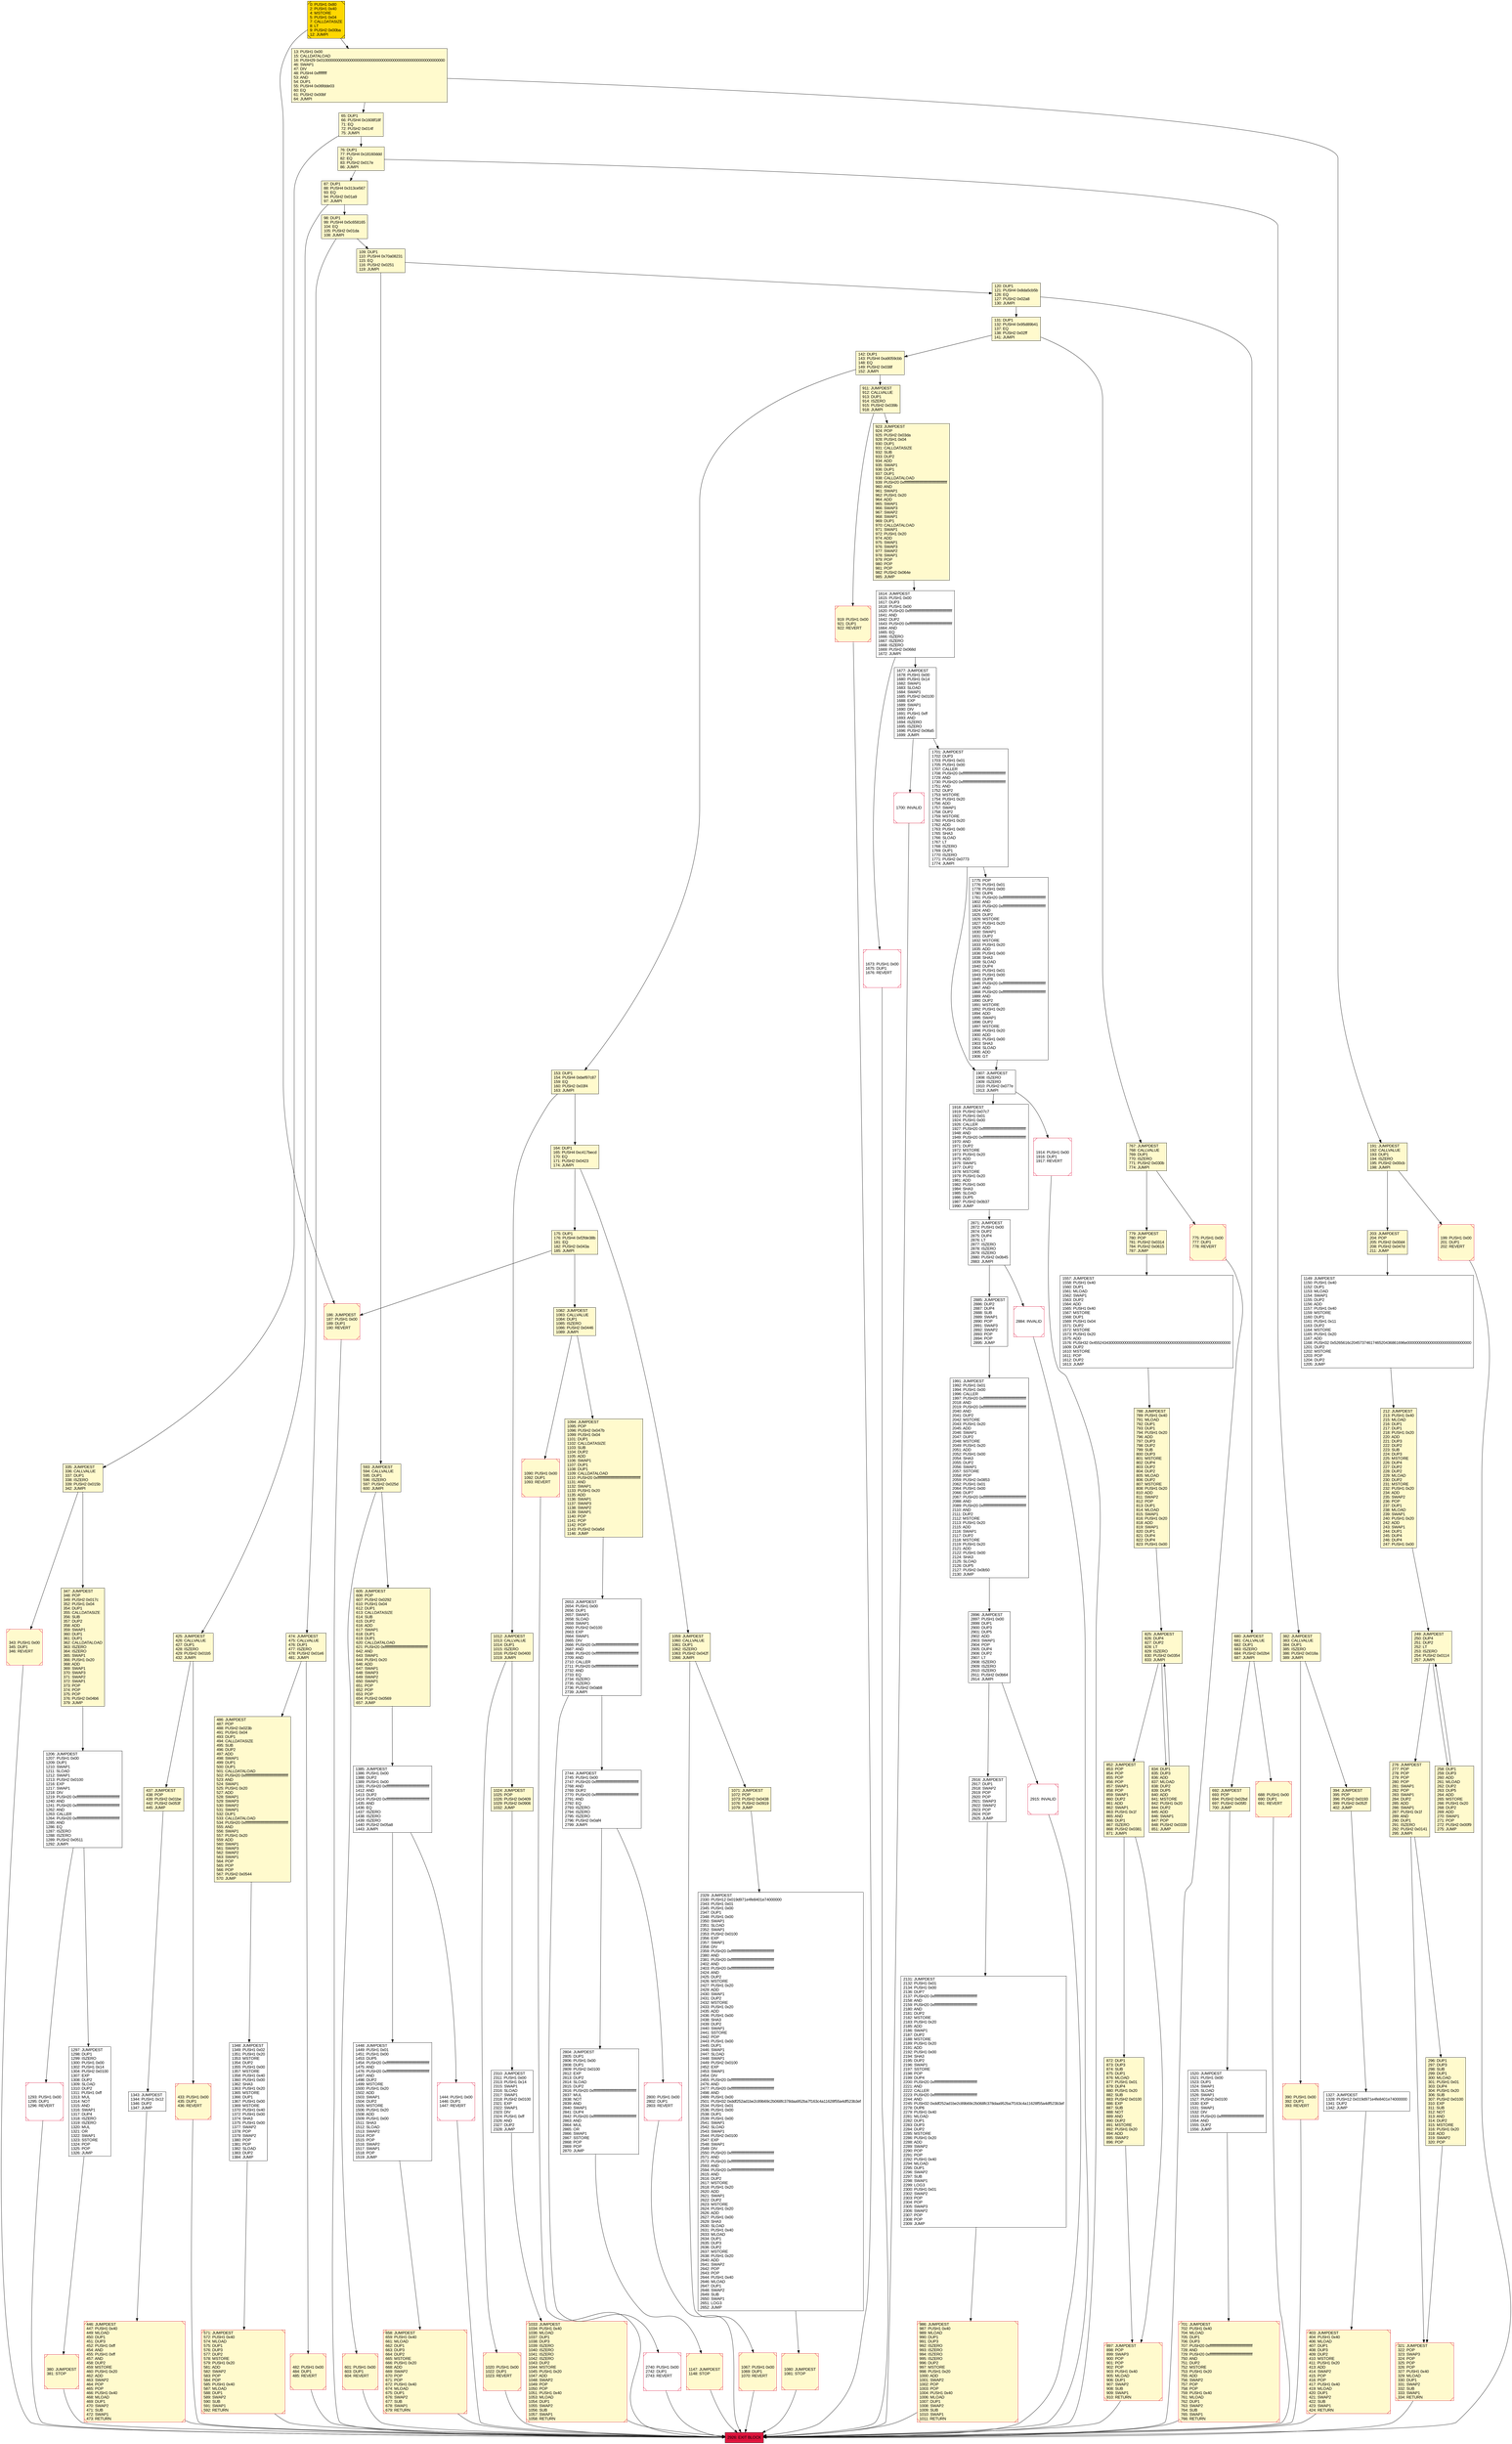 digraph G {
bgcolor=transparent rankdir=UD;
node [shape=box style=filled color=black fillcolor=white fontname=arial fontcolor=black];
2744 [label="2744: JUMPDEST\l2745: PUSH1 0x00\l2747: PUSH20 0xffffffffffffffffffffffffffffffffffffffff\l2768: AND\l2769: DUP2\l2770: PUSH20 0xffffffffffffffffffffffffffffffffffffffff\l2791: AND\l2792: EQ\l2793: ISZERO\l2794: ISZERO\l2795: ISZERO\l2796: PUSH2 0x0af4\l2799: JUMPI\l" ];
1444 [label="1444: PUSH1 0x00\l1446: DUP1\l1447: REVERT\l" shape=Msquare color=crimson ];
131 [label="131: DUP1\l132: PUSH4 0x95d89b41\l137: EQ\l138: PUSH2 0x02ff\l141: JUMPI\l" fillcolor=lemonchiffon ];
2916 [label="2916: JUMPDEST\l2917: DUP1\l2918: SWAP2\l2919: POP\l2920: POP\l2921: SWAP3\l2922: SWAP2\l2923: POP\l2924: POP\l2925: JUMP\l" ];
446 [label="446: JUMPDEST\l447: PUSH1 0x40\l449: MLOAD\l450: DUP1\l451: DUP3\l452: PUSH1 0xff\l454: AND\l455: PUSH1 0xff\l457: AND\l458: DUP2\l459: MSTORE\l460: PUSH1 0x20\l462: ADD\l463: SWAP2\l464: POP\l465: POP\l466: PUSH1 0x40\l468: MLOAD\l469: DUP1\l470: SWAP2\l471: SUB\l472: SWAP1\l473: RETURN\l" fillcolor=lemonchiffon shape=Msquare color=crimson ];
2804 [label="2804: JUMPDEST\l2805: DUP1\l2806: PUSH1 0x00\l2808: DUP1\l2809: PUSH2 0x0100\l2812: EXP\l2813: DUP2\l2814: SLOAD\l2815: DUP2\l2816: PUSH20 0xffffffffffffffffffffffffffffffffffffffff\l2837: MUL\l2838: NOT\l2839: AND\l2840: SWAP1\l2841: DUP4\l2842: PUSH20 0xffffffffffffffffffffffffffffffffffffffff\l2863: AND\l2864: MUL\l2865: OR\l2866: SWAP1\l2867: SSTORE\l2868: POP\l2869: POP\l2870: JUMP\l" ];
258 [label="258: DUP1\l259: DUP3\l260: ADD\l261: MLOAD\l262: DUP2\l263: DUP5\l264: ADD\l265: MSTORE\l266: PUSH1 0x20\l268: DUP2\l269: ADD\l270: SWAP1\l271: POP\l272: PUSH2 0x00f9\l275: JUMP\l" fillcolor=lemonchiffon ];
433 [label="433: PUSH1 0x00\l435: DUP1\l436: REVERT\l" fillcolor=lemonchiffon shape=Msquare color=crimson ];
688 [label="688: PUSH1 0x00\l690: DUP1\l691: REVERT\l" fillcolor=lemonchiffon shape=Msquare color=crimson ];
2740 [label="2740: PUSH1 0x00\l2742: DUP1\l2743: REVERT\l" shape=Msquare color=crimson ];
1094 [label="1094: JUMPDEST\l1095: POP\l1096: PUSH2 0x047b\l1099: PUSH1 0x04\l1101: DUP1\l1102: CALLDATASIZE\l1103: SUB\l1104: DUP2\l1105: ADD\l1106: SWAP1\l1107: DUP1\l1108: DUP1\l1109: CALLDATALOAD\l1110: PUSH20 0xffffffffffffffffffffffffffffffffffffffff\l1131: AND\l1132: SWAP1\l1133: PUSH1 0x20\l1135: ADD\l1136: SWAP1\l1137: SWAP3\l1138: SWAP2\l1139: SWAP1\l1140: POP\l1141: POP\l1142: POP\l1143: PUSH2 0x0a5d\l1146: JUMP\l" fillcolor=lemonchiffon ];
897 [label="897: JUMPDEST\l898: POP\l899: SWAP3\l900: POP\l901: POP\l902: POP\l903: PUSH1 0x40\l905: MLOAD\l906: DUP1\l907: SWAP2\l908: SUB\l909: SWAP1\l910: RETURN\l" fillcolor=lemonchiffon shape=Msquare color=crimson ];
1700 [label="1700: INVALID\l" shape=Msquare color=crimson ];
425 [label="425: JUMPDEST\l426: CALLVALUE\l427: DUP1\l428: ISZERO\l429: PUSH2 0x01b5\l432: JUMPI\l" fillcolor=lemonchiffon ];
1448 [label="1448: JUMPDEST\l1449: PUSH1 0x01\l1451: PUSH1 0x00\l1453: DUP5\l1454: PUSH20 0xffffffffffffffffffffffffffffffffffffffff\l1475: AND\l1476: PUSH20 0xffffffffffffffffffffffffffffffffffffffff\l1497: AND\l1498: DUP2\l1499: MSTORE\l1500: PUSH1 0x20\l1502: ADD\l1503: SWAP1\l1504: DUP2\l1505: MSTORE\l1506: PUSH1 0x20\l1508: ADD\l1509: PUSH1 0x00\l1511: SHA3\l1512: SLOAD\l1513: SWAP2\l1514: POP\l1515: POP\l1516: SWAP2\l1517: SWAP1\l1518: POP\l1519: JUMP\l" ];
593 [label="593: JUMPDEST\l594: CALLVALUE\l595: DUP1\l596: ISZERO\l597: PUSH2 0x025d\l600: JUMPI\l" fillcolor=lemonchiffon ];
403 [label="403: JUMPDEST\l404: PUSH1 0x40\l406: MLOAD\l407: DUP1\l408: DUP3\l409: DUP2\l410: MSTORE\l411: PUSH1 0x20\l413: ADD\l414: SWAP2\l415: POP\l416: POP\l417: PUSH1 0x40\l419: MLOAD\l420: DUP1\l421: SWAP2\l422: SUB\l423: SWAP1\l424: RETURN\l" fillcolor=lemonchiffon shape=Msquare color=crimson ];
658 [label="658: JUMPDEST\l659: PUSH1 0x40\l661: MLOAD\l662: DUP1\l663: DUP3\l664: DUP2\l665: MSTORE\l666: PUSH1 0x20\l668: ADD\l669: SWAP2\l670: POP\l671: POP\l672: PUSH1 0x40\l674: MLOAD\l675: DUP1\l676: SWAP2\l677: SUB\l678: SWAP1\l679: RETURN\l" fillcolor=lemonchiffon shape=Msquare color=crimson ];
2329 [label="2329: JUMPDEST\l2330: PUSH12 0x019d971e4fe8401e74000000\l2343: PUSH1 0x01\l2345: PUSH1 0x00\l2347: DUP1\l2348: PUSH1 0x00\l2350: SWAP1\l2351: SLOAD\l2352: SWAP1\l2353: PUSH2 0x0100\l2356: EXP\l2357: SWAP1\l2358: DIV\l2359: PUSH20 0xffffffffffffffffffffffffffffffffffffffff\l2380: AND\l2381: PUSH20 0xffffffffffffffffffffffffffffffffffffffff\l2402: AND\l2403: PUSH20 0xffffffffffffffffffffffffffffffffffffffff\l2424: AND\l2425: DUP2\l2426: MSTORE\l2427: PUSH1 0x20\l2429: ADD\l2430: SWAP1\l2431: DUP2\l2432: MSTORE\l2433: PUSH1 0x20\l2435: ADD\l2436: PUSH1 0x00\l2438: SHA3\l2439: DUP2\l2440: SWAP1\l2441: SSTORE\l2442: POP\l2443: PUSH1 0x00\l2445: DUP1\l2446: SWAP1\l2447: SLOAD\l2448: SWAP1\l2449: PUSH2 0x0100\l2452: EXP\l2453: SWAP1\l2454: DIV\l2455: PUSH20 0xffffffffffffffffffffffffffffffffffffffff\l2476: AND\l2477: PUSH20 0xffffffffffffffffffffffffffffffffffffffff\l2498: AND\l2499: PUSH1 0x00\l2501: PUSH32 0xddf252ad1be2c89b69c2b068fc378daa952ba7f163c4a11628f55a4df523b3ef\l2534: PUSH1 0x01\l2536: PUSH1 0x00\l2538: DUP1\l2539: PUSH1 0x00\l2541: SWAP1\l2542: SLOAD\l2543: SWAP1\l2544: PUSH2 0x0100\l2547: EXP\l2548: SWAP1\l2549: DIV\l2550: PUSH20 0xffffffffffffffffffffffffffffffffffffffff\l2571: AND\l2572: PUSH20 0xffffffffffffffffffffffffffffffffffffffff\l2593: AND\l2594: PUSH20 0xffffffffffffffffffffffffffffffffffffffff\l2615: AND\l2616: DUP2\l2617: MSTORE\l2618: PUSH1 0x20\l2620: ADD\l2621: SWAP1\l2622: DUP2\l2623: MSTORE\l2624: PUSH1 0x20\l2626: ADD\l2627: PUSH1 0x00\l2629: SHA3\l2630: SLOAD\l2631: PUSH1 0x40\l2633: MLOAD\l2634: DUP1\l2635: DUP3\l2636: DUP2\l2637: MSTORE\l2638: PUSH1 0x20\l2640: ADD\l2641: SWAP2\l2642: POP\l2643: POP\l2644: PUSH1 0x40\l2646: MLOAD\l2647: DUP1\l2648: SWAP2\l2649: SUB\l2650: SWAP1\l2651: LOG3\l2652: JUMP\l" ];
296 [label="296: DUP1\l297: DUP3\l298: SUB\l299: DUP1\l300: MLOAD\l301: PUSH1 0x01\l303: DUP4\l304: PUSH1 0x20\l306: SUB\l307: PUSH2 0x0100\l310: EXP\l311: SUB\l312: NOT\l313: AND\l314: DUP2\l315: MSTORE\l316: PUSH1 0x20\l318: ADD\l319: SWAP2\l320: POP\l" fillcolor=lemonchiffon ];
394 [label="394: JUMPDEST\l395: POP\l396: PUSH2 0x0193\l399: PUSH2 0x052f\l402: JUMP\l" fillcolor=lemonchiffon ];
390 [label="390: PUSH1 0x00\l392: DUP1\l393: REVERT\l" fillcolor=lemonchiffon shape=Msquare color=crimson ];
153 [label="153: DUP1\l154: PUSH4 0xbef97c87\l159: EQ\l160: PUSH2 0x03f4\l163: JUMPI\l" fillcolor=lemonchiffon ];
1673 [label="1673: PUSH1 0x00\l1675: DUP1\l1676: REVERT\l" shape=Msquare color=crimson ];
834 [label="834: DUP1\l835: DUP3\l836: ADD\l837: MLOAD\l838: DUP2\l839: DUP5\l840: ADD\l841: MSTORE\l842: PUSH1 0x20\l844: DUP2\l845: ADD\l846: SWAP1\l847: POP\l848: PUSH2 0x0339\l851: JUMP\l" fillcolor=lemonchiffon ];
1033 [label="1033: JUMPDEST\l1034: PUSH1 0x40\l1036: MLOAD\l1037: DUP1\l1038: DUP3\l1039: ISZERO\l1040: ISZERO\l1041: ISZERO\l1042: ISZERO\l1043: DUP2\l1044: MSTORE\l1045: PUSH1 0x20\l1047: ADD\l1048: SWAP2\l1049: POP\l1050: POP\l1051: PUSH1 0x40\l1053: MLOAD\l1054: DUP1\l1055: SWAP2\l1056: SUB\l1057: SWAP1\l1058: RETURN\l" fillcolor=lemonchiffon shape=Msquare color=crimson ];
919 [label="919: PUSH1 0x00\l921: DUP1\l922: REVERT\l" fillcolor=lemonchiffon shape=Msquare color=crimson ];
1918 [label="1918: JUMPDEST\l1919: PUSH2 0x07c7\l1922: PUSH1 0x01\l1924: PUSH1 0x00\l1926: CALLER\l1927: PUSH20 0xffffffffffffffffffffffffffffffffffffffff\l1948: AND\l1949: PUSH20 0xffffffffffffffffffffffffffffffffffffffff\l1970: AND\l1971: DUP2\l1972: MSTORE\l1973: PUSH1 0x20\l1975: ADD\l1976: SWAP1\l1977: DUP2\l1978: MSTORE\l1979: PUSH1 0x20\l1981: ADD\l1982: PUSH1 0x00\l1984: SHA3\l1985: SLOAD\l1986: DUP5\l1987: PUSH2 0x0b37\l1990: JUMP\l" ];
191 [label="191: JUMPDEST\l192: CALLVALUE\l193: DUP1\l194: ISZERO\l195: PUSH2 0x00cb\l198: JUMPI\l" fillcolor=lemonchiffon ];
276 [label="276: JUMPDEST\l277: POP\l278: POP\l279: POP\l280: POP\l281: SWAP1\l282: POP\l283: SWAP1\l284: DUP2\l285: ADD\l286: SWAP1\l287: PUSH1 0x1f\l289: AND\l290: DUP1\l291: ISZERO\l292: PUSH2 0x0141\l295: JUMPI\l" fillcolor=lemonchiffon ];
923 [label="923: JUMPDEST\l924: POP\l925: PUSH2 0x03da\l928: PUSH1 0x04\l930: DUP1\l931: CALLDATASIZE\l932: SUB\l933: DUP2\l934: ADD\l935: SWAP1\l936: DUP1\l937: DUP1\l938: CALLDATALOAD\l939: PUSH20 0xffffffffffffffffffffffffffffffffffffffff\l960: AND\l961: SWAP1\l962: PUSH1 0x20\l964: ADD\l965: SWAP1\l966: SWAP3\l967: SWAP2\l968: SWAP1\l969: DUP1\l970: CALLDATALOAD\l971: SWAP1\l972: PUSH1 0x20\l974: ADD\l975: SWAP1\l976: SWAP3\l977: SWAP2\l978: SWAP1\l979: POP\l980: POP\l981: POP\l982: PUSH2 0x064e\l985: JUMP\l" fillcolor=lemonchiffon ];
1991 [label="1991: JUMPDEST\l1992: PUSH1 0x01\l1994: PUSH1 0x00\l1996: CALLER\l1997: PUSH20 0xffffffffffffffffffffffffffffffffffffffff\l2018: AND\l2019: PUSH20 0xffffffffffffffffffffffffffffffffffffffff\l2040: AND\l2041: DUP2\l2042: MSTORE\l2043: PUSH1 0x20\l2045: ADD\l2046: SWAP1\l2047: DUP2\l2048: MSTORE\l2049: PUSH1 0x20\l2051: ADD\l2052: PUSH1 0x00\l2054: SHA3\l2055: DUP2\l2056: SWAP1\l2057: SSTORE\l2058: POP\l2059: PUSH2 0x0853\l2062: PUSH1 0x01\l2064: PUSH1 0x00\l2066: DUP7\l2067: PUSH20 0xffffffffffffffffffffffffffffffffffffffff\l2088: AND\l2089: PUSH20 0xffffffffffffffffffffffffffffffffffffffff\l2110: AND\l2111: DUP2\l2112: MSTORE\l2113: PUSH1 0x20\l2115: ADD\l2116: SWAP1\l2117: DUP2\l2118: MSTORE\l2119: PUSH1 0x20\l2121: ADD\l2122: PUSH1 0x00\l2124: SHA3\l2125: SLOAD\l2126: DUP5\l2127: PUSH2 0x0b50\l2130: JUMP\l" ];
335 [label="335: JUMPDEST\l336: CALLVALUE\l337: DUP1\l338: ISZERO\l339: PUSH2 0x015b\l342: JUMPI\l" fillcolor=lemonchiffon ];
482 [label="482: PUSH1 0x00\l484: DUP1\l485: REVERT\l" fillcolor=lemonchiffon shape=Msquare color=crimson ];
76 [label="76: DUP1\l77: PUSH4 0x18160ddd\l82: EQ\l83: PUSH2 0x017e\l86: JUMPI\l" fillcolor=lemonchiffon ];
680 [label="680: JUMPDEST\l681: CALLVALUE\l682: DUP1\l683: ISZERO\l684: PUSH2 0x02b4\l687: JUMPI\l" fillcolor=lemonchiffon ];
87 [label="87: DUP1\l88: PUSH4 0x313ce567\l93: EQ\l94: PUSH2 0x01a9\l97: JUMPI\l" fillcolor=lemonchiffon ];
2896 [label="2896: JUMPDEST\l2897: PUSH1 0x00\l2899: DUP1\l2900: DUP3\l2901: DUP5\l2902: ADD\l2903: SWAP1\l2904: POP\l2905: DUP4\l2906: DUP2\l2907: LT\l2908: ISZERO\l2909: ISZERO\l2910: ISZERO\l2911: PUSH2 0x0b64\l2914: JUMPI\l" ];
2800 [label="2800: PUSH1 0x00\l2802: DUP1\l2803: REVERT\l" shape=Msquare color=crimson ];
474 [label="474: JUMPDEST\l475: CALLVALUE\l476: DUP1\l477: ISZERO\l478: PUSH2 0x01e6\l481: JUMPI\l" fillcolor=lemonchiffon ];
1020 [label="1020: PUSH1 0x00\l1022: DUP1\l1023: REVERT\l" fillcolor=lemonchiffon shape=Msquare color=crimson ];
872 [label="872: DUP1\l873: DUP3\l874: SUB\l875: DUP1\l876: MLOAD\l877: PUSH1 0x01\l879: DUP4\l880: PUSH1 0x20\l882: SUB\l883: PUSH2 0x0100\l886: EXP\l887: SUB\l888: NOT\l889: AND\l890: DUP2\l891: MSTORE\l892: PUSH1 0x20\l894: ADD\l895: SWAP2\l896: POP\l" fillcolor=lemonchiffon ];
911 [label="911: JUMPDEST\l912: CALLVALUE\l913: DUP1\l914: ISZERO\l915: PUSH2 0x039b\l918: JUMPI\l" fillcolor=lemonchiffon ];
212 [label="212: JUMPDEST\l213: PUSH1 0x40\l215: MLOAD\l216: DUP1\l217: DUP1\l218: PUSH1 0x20\l220: ADD\l221: DUP3\l222: DUP2\l223: SUB\l224: DUP3\l225: MSTORE\l226: DUP4\l227: DUP2\l228: DUP2\l229: MLOAD\l230: DUP2\l231: MSTORE\l232: PUSH1 0x20\l234: ADD\l235: SWAP2\l236: POP\l237: DUP1\l238: MLOAD\l239: SWAP1\l240: PUSH1 0x20\l242: ADD\l243: SWAP1\l244: DUP1\l245: DUP4\l246: DUP4\l247: PUSH1 0x00\l" fillcolor=lemonchiffon ];
199 [label="199: PUSH1 0x00\l201: DUP1\l202: REVERT\l" fillcolor=lemonchiffon shape=Msquare color=crimson ];
1614 [label="1614: JUMPDEST\l1615: PUSH1 0x00\l1617: DUP3\l1618: PUSH1 0x00\l1620: PUSH20 0xffffffffffffffffffffffffffffffffffffffff\l1641: AND\l1642: DUP2\l1643: PUSH20 0xffffffffffffffffffffffffffffffffffffffff\l1664: AND\l1665: EQ\l1666: ISZERO\l1667: ISZERO\l1668: ISZERO\l1669: PUSH2 0x068d\l1672: JUMPI\l" ];
2926 [label="2926: EXIT BLOCK\l" fillcolor=crimson ];
1385 [label="1385: JUMPDEST\l1386: PUSH1 0x00\l1388: DUP2\l1389: PUSH1 0x00\l1391: PUSH20 0xffffffffffffffffffffffffffffffffffffffff\l1412: AND\l1413: DUP2\l1414: PUSH20 0xffffffffffffffffffffffffffffffffffffffff\l1435: AND\l1436: EQ\l1437: ISZERO\l1438: ISZERO\l1439: ISZERO\l1440: PUSH2 0x05a8\l1443: JUMPI\l" ];
2871 [label="2871: JUMPDEST\l2872: PUSH1 0x00\l2874: DUP2\l2875: DUP4\l2876: LT\l2877: ISZERO\l2878: ISZERO\l2879: ISZERO\l2880: PUSH2 0x0b45\l2883: JUMPI\l" ];
1297 [label="1297: JUMPDEST\l1298: DUP1\l1299: ISZERO\l1300: PUSH1 0x00\l1302: PUSH1 0x14\l1304: PUSH2 0x0100\l1307: EXP\l1308: DUP2\l1309: SLOAD\l1310: DUP2\l1311: PUSH1 0xff\l1313: MUL\l1314: NOT\l1315: AND\l1316: SWAP1\l1317: DUP4\l1318: ISZERO\l1319: ISZERO\l1320: MUL\l1321: OR\l1322: SWAP1\l1323: SSTORE\l1324: POP\l1325: POP\l1326: JUMP\l" ];
1082 [label="1082: JUMPDEST\l1083: CALLVALUE\l1084: DUP1\l1085: ISZERO\l1086: PUSH2 0x0446\l1089: JUMPI\l" fillcolor=lemonchiffon ];
437 [label="437: JUMPDEST\l438: POP\l439: PUSH2 0x01be\l442: PUSH2 0x053f\l445: JUMP\l" fillcolor=lemonchiffon ];
486 [label="486: JUMPDEST\l487: POP\l488: PUSH2 0x023b\l491: PUSH1 0x04\l493: DUP1\l494: CALLDATASIZE\l495: SUB\l496: DUP2\l497: ADD\l498: SWAP1\l499: DUP1\l500: DUP1\l501: CALLDATALOAD\l502: PUSH20 0xffffffffffffffffffffffffffffffffffffffff\l523: AND\l524: SWAP1\l525: PUSH1 0x20\l527: ADD\l528: SWAP1\l529: SWAP3\l530: SWAP2\l531: SWAP1\l532: DUP1\l533: CALLDATALOAD\l534: PUSH20 0xffffffffffffffffffffffffffffffffffffffff\l555: AND\l556: SWAP1\l557: PUSH1 0x20\l559: ADD\l560: SWAP1\l561: SWAP3\l562: SWAP2\l563: SWAP1\l564: POP\l565: POP\l566: POP\l567: PUSH2 0x0544\l570: JUMP\l" fillcolor=lemonchiffon ];
1775 [label="1775: POP\l1776: PUSH1 0x01\l1778: PUSH1 0x00\l1780: DUP6\l1781: PUSH20 0xffffffffffffffffffffffffffffffffffffffff\l1802: AND\l1803: PUSH20 0xffffffffffffffffffffffffffffffffffffffff\l1824: AND\l1825: DUP2\l1826: MSTORE\l1827: PUSH1 0x20\l1829: ADD\l1830: SWAP1\l1831: DUP2\l1832: MSTORE\l1833: PUSH1 0x20\l1835: ADD\l1836: PUSH1 0x00\l1838: SHA3\l1839: SLOAD\l1840: DUP4\l1841: PUSH1 0x01\l1843: PUSH1 0x00\l1845: DUP8\l1846: PUSH20 0xffffffffffffffffffffffffffffffffffffffff\l1867: AND\l1868: PUSH20 0xffffffffffffffffffffffffffffffffffffffff\l1889: AND\l1890: DUP2\l1891: MSTORE\l1892: PUSH1 0x20\l1894: ADD\l1895: SWAP1\l1896: DUP2\l1897: MSTORE\l1898: PUSH1 0x20\l1900: ADD\l1901: PUSH1 0x00\l1903: SHA3\l1904: SLOAD\l1905: ADD\l1906: GT\l" ];
2885 [label="2885: JUMPDEST\l2886: DUP2\l2887: DUP4\l2888: SUB\l2889: SWAP1\l2890: POP\l2891: SWAP3\l2892: SWAP2\l2893: POP\l2894: POP\l2895: JUMP\l" ];
1024 [label="1024: JUMPDEST\l1025: POP\l1026: PUSH2 0x0409\l1029: PUSH2 0x0906\l1032: JUMP\l" fillcolor=lemonchiffon ];
1206 [label="1206: JUMPDEST\l1207: PUSH1 0x00\l1209: DUP1\l1210: SWAP1\l1211: SLOAD\l1212: SWAP1\l1213: PUSH2 0x0100\l1216: EXP\l1217: SWAP1\l1218: DIV\l1219: PUSH20 0xffffffffffffffffffffffffffffffffffffffff\l1240: AND\l1241: PUSH20 0xffffffffffffffffffffffffffffffffffffffff\l1262: AND\l1263: CALLER\l1264: PUSH20 0xffffffffffffffffffffffffffffffffffffffff\l1285: AND\l1286: EQ\l1287: ISZERO\l1288: ISZERO\l1289: PUSH2 0x0511\l1292: JUMPI\l" ];
1348 [label="1348: JUMPDEST\l1349: PUSH1 0x02\l1351: PUSH1 0x20\l1353: MSTORE\l1354: DUP2\l1355: PUSH1 0x00\l1357: MSTORE\l1358: PUSH1 0x40\l1360: PUSH1 0x00\l1362: SHA3\l1363: PUSH1 0x20\l1365: MSTORE\l1366: DUP1\l1367: PUSH1 0x00\l1369: MSTORE\l1370: PUSH1 0x40\l1372: PUSH1 0x00\l1374: SHA3\l1375: PUSH1 0x00\l1377: SWAP2\l1378: POP\l1379: SWAP2\l1380: POP\l1381: POP\l1382: SLOAD\l1383: DUP2\l1384: JUMP\l" ];
571 [label="571: JUMPDEST\l572: PUSH1 0x40\l574: MLOAD\l575: DUP1\l576: DUP3\l577: DUP2\l578: MSTORE\l579: PUSH1 0x20\l581: ADD\l582: SWAP2\l583: POP\l584: POP\l585: PUSH1 0x40\l587: MLOAD\l588: DUP1\l589: SWAP2\l590: SUB\l591: SWAP1\l592: RETURN\l" fillcolor=lemonchiffon shape=Msquare color=crimson ];
2653 [label="2653: JUMPDEST\l2654: PUSH1 0x00\l2656: DUP1\l2657: SWAP1\l2658: SLOAD\l2659: SWAP1\l2660: PUSH2 0x0100\l2663: EXP\l2664: SWAP1\l2665: DIV\l2666: PUSH20 0xffffffffffffffffffffffffffffffffffffffff\l2687: AND\l2688: PUSH20 0xffffffffffffffffffffffffffffffffffffffff\l2709: AND\l2710: CALLER\l2711: PUSH20 0xffffffffffffffffffffffffffffffffffffffff\l2732: AND\l2733: EQ\l2734: ISZERO\l2735: ISZERO\l2736: PUSH2 0x0ab8\l2739: JUMPI\l" ];
175 [label="175: DUP1\l176: PUSH4 0xf2fde38b\l181: EQ\l182: PUSH2 0x043a\l185: JUMPI\l" fillcolor=lemonchiffon ];
1067 [label="1067: PUSH1 0x00\l1069: DUP1\l1070: REVERT\l" fillcolor=lemonchiffon shape=Msquare color=crimson ];
98 [label="98: DUP1\l99: PUSH4 0x5c658165\l104: EQ\l105: PUSH2 0x01da\l108: JUMPI\l" fillcolor=lemonchiffon ];
120 [label="120: DUP1\l121: PUSH4 0x8da5cb5b\l126: EQ\l127: PUSH2 0x02a8\l130: JUMPI\l" fillcolor=lemonchiffon ];
788 [label="788: JUMPDEST\l789: PUSH1 0x40\l791: MLOAD\l792: DUP1\l793: DUP1\l794: PUSH1 0x20\l796: ADD\l797: DUP3\l798: DUP2\l799: SUB\l800: DUP3\l801: MSTORE\l802: DUP4\l803: DUP2\l804: DUP2\l805: MLOAD\l806: DUP2\l807: MSTORE\l808: PUSH1 0x20\l810: ADD\l811: SWAP2\l812: POP\l813: DUP1\l814: MLOAD\l815: SWAP1\l816: PUSH1 0x20\l818: ADD\l819: SWAP1\l820: DUP1\l821: DUP4\l822: DUP4\l823: PUSH1 0x00\l" fillcolor=lemonchiffon ];
775 [label="775: PUSH1 0x00\l777: DUP1\l778: REVERT\l" fillcolor=lemonchiffon shape=Msquare color=crimson ];
0 [label="0: PUSH1 0x80\l2: PUSH1 0x40\l4: MSTORE\l5: PUSH1 0x04\l7: CALLDATASIZE\l8: LT\l9: PUSH2 0x00ba\l12: JUMPI\l" fillcolor=lemonchiffon shape=Msquare fillcolor=gold ];
249 [label="249: JUMPDEST\l250: DUP4\l251: DUP2\l252: LT\l253: ISZERO\l254: PUSH2 0x0114\l257: JUMPI\l" fillcolor=lemonchiffon ];
1080 [label="1080: JUMPDEST\l1081: STOP\l" fillcolor=lemonchiffon shape=Msquare color=crimson ];
1293 [label="1293: PUSH1 0x00\l1295: DUP1\l1296: REVERT\l" shape=Msquare color=crimson ];
13 [label="13: PUSH1 0x00\l15: CALLDATALOAD\l16: PUSH29 0x0100000000000000000000000000000000000000000000000000000000\l46: SWAP1\l47: DIV\l48: PUSH4 0xffffffff\l53: AND\l54: DUP1\l55: PUSH4 0x06fdde03\l60: EQ\l61: PUSH2 0x00bf\l64: JUMPI\l" fillcolor=lemonchiffon ];
692 [label="692: JUMPDEST\l693: POP\l694: PUSH2 0x02bd\l697: PUSH2 0x05f0\l700: JUMP\l" fillcolor=lemonchiffon ];
1343 [label="1343: JUMPDEST\l1344: PUSH1 0x12\l1346: DUP2\l1347: JUMP\l" ];
1677 [label="1677: JUMPDEST\l1678: PUSH1 0x00\l1680: PUSH1 0x14\l1682: SWAP1\l1683: SLOAD\l1684: SWAP1\l1685: PUSH2 0x0100\l1688: EXP\l1689: SWAP1\l1690: DIV\l1691: PUSH1 0xff\l1693: AND\l1694: ISZERO\l1695: ISZERO\l1696: PUSH2 0x06a5\l1699: JUMPI\l" ];
605 [label="605: JUMPDEST\l606: POP\l607: PUSH2 0x0292\l610: PUSH1 0x04\l612: DUP1\l613: CALLDATASIZE\l614: SUB\l615: DUP2\l616: ADD\l617: SWAP1\l618: DUP1\l619: DUP1\l620: CALLDATALOAD\l621: PUSH20 0xffffffffffffffffffffffffffffffffffffffff\l642: AND\l643: SWAP1\l644: PUSH1 0x20\l646: ADD\l647: SWAP1\l648: SWAP3\l649: SWAP2\l650: SWAP1\l651: POP\l652: POP\l653: POP\l654: PUSH2 0x0569\l657: JUMP\l" fillcolor=lemonchiffon ];
1012 [label="1012: JUMPDEST\l1013: CALLVALUE\l1014: DUP1\l1015: ISZERO\l1016: PUSH2 0x0400\l1019: JUMPI\l" fillcolor=lemonchiffon ];
186 [label="186: JUMPDEST\l187: PUSH1 0x00\l189: DUP1\l190: REVERT\l" fillcolor=lemonchiffon shape=Msquare color=crimson ];
1557 [label="1557: JUMPDEST\l1558: PUSH1 0x40\l1560: DUP1\l1561: MLOAD\l1562: SWAP1\l1563: DUP2\l1564: ADD\l1565: PUSH1 0x40\l1567: MSTORE\l1568: DUP1\l1569: PUSH1 0x04\l1571: DUP2\l1572: MSTORE\l1573: PUSH1 0x20\l1575: ADD\l1576: PUSH32 0x4552434300000000000000000000000000000000000000000000000000000000\l1609: DUP2\l1610: MSTORE\l1611: POP\l1612: DUP2\l1613: JUMP\l" ];
1149 [label="1149: JUMPDEST\l1150: PUSH1 0x40\l1152: DUP1\l1153: MLOAD\l1154: SWAP1\l1155: DUP2\l1156: ADD\l1157: PUSH1 0x40\l1159: MSTORE\l1160: DUP1\l1161: PUSH1 0x11\l1163: DUP2\l1164: MSTORE\l1165: PUSH1 0x20\l1167: ADD\l1168: PUSH32 0x5265616c2045737461746520436861696e000000000000000000000000000000\l1201: DUP2\l1202: MSTORE\l1203: POP\l1204: DUP2\l1205: JUMP\l" ];
1520 [label="1520: JUMPDEST\l1521: PUSH1 0x00\l1523: DUP1\l1524: SWAP1\l1525: SLOAD\l1526: SWAP1\l1527: PUSH2 0x0100\l1530: EXP\l1531: SWAP1\l1532: DIV\l1533: PUSH20 0xffffffffffffffffffffffffffffffffffffffff\l1554: AND\l1555: DUP2\l1556: JUMP\l" ];
1071 [label="1071: JUMPDEST\l1072: POP\l1073: PUSH2 0x0438\l1076: PUSH2 0x0919\l1079: JUMP\l" fillcolor=lemonchiffon ];
65 [label="65: DUP1\l66: PUSH4 0x1608f18f\l71: EQ\l72: PUSH2 0x014f\l75: JUMPI\l" fillcolor=lemonchiffon ];
203 [label="203: JUMPDEST\l204: POP\l205: PUSH2 0x00d4\l208: PUSH2 0x047d\l211: JUMP\l" fillcolor=lemonchiffon ];
779 [label="779: JUMPDEST\l780: POP\l781: PUSH2 0x0314\l784: PUSH2 0x0615\l787: JUMP\l" fillcolor=lemonchiffon ];
382 [label="382: JUMPDEST\l383: CALLVALUE\l384: DUP1\l385: ISZERO\l386: PUSH2 0x018a\l389: JUMPI\l" fillcolor=lemonchiffon ];
164 [label="164: DUP1\l165: PUSH4 0xc417becd\l170: EQ\l171: PUSH2 0x0423\l174: JUMPI\l" fillcolor=lemonchiffon ];
825 [label="825: JUMPDEST\l826: DUP4\l827: DUP2\l828: LT\l829: ISZERO\l830: PUSH2 0x0354\l833: JUMPI\l" fillcolor=lemonchiffon ];
321 [label="321: JUMPDEST\l322: POP\l323: SWAP3\l324: POP\l325: POP\l326: POP\l327: PUSH1 0x40\l329: MLOAD\l330: DUP1\l331: SWAP2\l332: SUB\l333: SWAP1\l334: RETURN\l" fillcolor=lemonchiffon shape=Msquare color=crimson ];
852 [label="852: JUMPDEST\l853: POP\l854: POP\l855: POP\l856: POP\l857: SWAP1\l858: POP\l859: SWAP1\l860: DUP2\l861: ADD\l862: SWAP1\l863: PUSH1 0x1f\l865: AND\l866: DUP1\l867: ISZERO\l868: PUSH2 0x0381\l871: JUMPI\l" fillcolor=lemonchiffon ];
1914 [label="1914: PUSH1 0x00\l1916: DUP1\l1917: REVERT\l" shape=Msquare color=crimson ];
2915 [label="2915: INVALID\l" shape=Msquare color=crimson ];
1059 [label="1059: JUMPDEST\l1060: CALLVALUE\l1061: DUP1\l1062: ISZERO\l1063: PUSH2 0x042f\l1066: JUMPI\l" fillcolor=lemonchiffon ];
1327 [label="1327: JUMPDEST\l1328: PUSH12 0x019d971e4fe8401e74000000\l1341: DUP2\l1342: JUMP\l" ];
2310 [label="2310: JUMPDEST\l2311: PUSH1 0x00\l2313: PUSH1 0x14\l2315: SWAP1\l2316: SLOAD\l2317: SWAP1\l2318: PUSH2 0x0100\l2321: EXP\l2322: SWAP1\l2323: DIV\l2324: PUSH1 0xff\l2326: AND\l2327: DUP2\l2328: JUMP\l" ];
1090 [label="1090: PUSH1 0x00\l1092: DUP1\l1093: REVERT\l" fillcolor=lemonchiffon shape=Msquare color=crimson ];
1701 [label="1701: JUMPDEST\l1702: DUP3\l1703: PUSH1 0x01\l1705: PUSH1 0x00\l1707: CALLER\l1708: PUSH20 0xffffffffffffffffffffffffffffffffffffffff\l1729: AND\l1730: PUSH20 0xffffffffffffffffffffffffffffffffffffffff\l1751: AND\l1752: DUP2\l1753: MSTORE\l1754: PUSH1 0x20\l1756: ADD\l1757: SWAP1\l1758: DUP2\l1759: MSTORE\l1760: PUSH1 0x20\l1762: ADD\l1763: PUSH1 0x00\l1765: SHA3\l1766: SLOAD\l1767: LT\l1768: ISZERO\l1769: DUP1\l1770: ISZERO\l1771: PUSH2 0x0773\l1774: JUMPI\l" ];
986 [label="986: JUMPDEST\l987: PUSH1 0x40\l989: MLOAD\l990: DUP1\l991: DUP3\l992: ISZERO\l993: ISZERO\l994: ISZERO\l995: ISZERO\l996: DUP2\l997: MSTORE\l998: PUSH1 0x20\l1000: ADD\l1001: SWAP2\l1002: POP\l1003: POP\l1004: PUSH1 0x40\l1006: MLOAD\l1007: DUP1\l1008: SWAP2\l1009: SUB\l1010: SWAP1\l1011: RETURN\l" fillcolor=lemonchiffon shape=Msquare color=crimson ];
380 [label="380: JUMPDEST\l381: STOP\l" fillcolor=lemonchiffon shape=Msquare color=crimson ];
2131 [label="2131: JUMPDEST\l2132: PUSH1 0x01\l2134: PUSH1 0x00\l2136: DUP7\l2137: PUSH20 0xffffffffffffffffffffffffffffffffffffffff\l2158: AND\l2159: PUSH20 0xffffffffffffffffffffffffffffffffffffffff\l2180: AND\l2181: DUP2\l2182: MSTORE\l2183: PUSH1 0x20\l2185: ADD\l2186: SWAP1\l2187: DUP2\l2188: MSTORE\l2189: PUSH1 0x20\l2191: ADD\l2192: PUSH1 0x00\l2194: SHA3\l2195: DUP2\l2196: SWAP1\l2197: SSTORE\l2198: POP\l2199: DUP4\l2200: PUSH20 0xffffffffffffffffffffffffffffffffffffffff\l2221: AND\l2222: CALLER\l2223: PUSH20 0xffffffffffffffffffffffffffffffffffffffff\l2244: AND\l2245: PUSH32 0xddf252ad1be2c89b69c2b068fc378daa952ba7f163c4a11628f55a4df523b3ef\l2278: DUP6\l2279: PUSH1 0x40\l2281: MLOAD\l2282: DUP1\l2283: DUP3\l2284: DUP2\l2285: MSTORE\l2286: PUSH1 0x20\l2288: ADD\l2289: SWAP2\l2290: POP\l2291: POP\l2292: PUSH1 0x40\l2294: MLOAD\l2295: DUP1\l2296: SWAP2\l2297: SUB\l2298: SWAP1\l2299: LOG3\l2300: PUSH1 0x01\l2302: SWAP2\l2303: POP\l2304: POP\l2305: SWAP3\l2306: SWAP2\l2307: POP\l2308: POP\l2309: JUMP\l" ];
701 [label="701: JUMPDEST\l702: PUSH1 0x40\l704: MLOAD\l705: DUP1\l706: DUP3\l707: PUSH20 0xffffffffffffffffffffffffffffffffffffffff\l728: AND\l729: PUSH20 0xffffffffffffffffffffffffffffffffffffffff\l750: AND\l751: DUP2\l752: MSTORE\l753: PUSH1 0x20\l755: ADD\l756: SWAP2\l757: POP\l758: POP\l759: PUSH1 0x40\l761: MLOAD\l762: DUP1\l763: SWAP2\l764: SUB\l765: SWAP1\l766: RETURN\l" fillcolor=lemonchiffon shape=Msquare color=crimson ];
1147 [label="1147: JUMPDEST\l1148: STOP\l" fillcolor=lemonchiffon shape=Msquare color=crimson ];
109 [label="109: DUP1\l110: PUSH4 0x70a08231\l115: EQ\l116: PUSH2 0x0251\l119: JUMPI\l" fillcolor=lemonchiffon ];
142 [label="142: DUP1\l143: PUSH4 0xa9059cbb\l148: EQ\l149: PUSH2 0x038f\l152: JUMPI\l" fillcolor=lemonchiffon ];
1907 [label="1907: JUMPDEST\l1908: ISZERO\l1909: ISZERO\l1910: PUSH2 0x077e\l1913: JUMPI\l" ];
343 [label="343: PUSH1 0x00\l345: DUP1\l346: REVERT\l" fillcolor=lemonchiffon shape=Msquare color=crimson ];
767 [label="767: JUMPDEST\l768: CALLVALUE\l769: DUP1\l770: ISZERO\l771: PUSH2 0x030b\l774: JUMPI\l" fillcolor=lemonchiffon ];
601 [label="601: PUSH1 0x00\l603: DUP1\l604: REVERT\l" fillcolor=lemonchiffon shape=Msquare color=crimson ];
2884 [label="2884: INVALID\l" shape=Msquare color=crimson ];
347 [label="347: JUMPDEST\l348: POP\l349: PUSH2 0x017c\l352: PUSH1 0x04\l354: DUP1\l355: CALLDATASIZE\l356: SUB\l357: DUP2\l358: ADD\l359: SWAP1\l360: DUP1\l361: DUP1\l362: CALLDATALOAD\l363: ISZERO\l364: ISZERO\l365: SWAP1\l366: PUSH1 0x20\l368: ADD\l369: SWAP1\l370: SWAP3\l371: SWAP2\l372: SWAP1\l373: POP\l374: POP\l375: POP\l376: PUSH2 0x04b6\l379: JUMP\l" fillcolor=lemonchiffon ];
199 -> 2926;
779 -> 1557;
203 -> 1149;
164 -> 1059;
425 -> 433;
2744 -> 2804;
2131 -> 986;
825 -> 852;
1348 -> 571;
474 -> 482;
1701 -> 1907;
2871 -> 2885;
0 -> 186;
1059 -> 1071;
0 -> 13;
276 -> 296;
76 -> 87;
474 -> 486;
1520 -> 701;
482 -> 2926;
1907 -> 1914;
1206 -> 1293;
1020 -> 2926;
175 -> 186;
767 -> 779;
1448 -> 658;
2800 -> 2926;
2885 -> 1991;
1673 -> 2926;
390 -> 2926;
87 -> 425;
403 -> 2926;
658 -> 2926;
1614 -> 1673;
767 -> 775;
2744 -> 2800;
911 -> 919;
1059 -> 1067;
919 -> 2926;
1918 -> 2871;
2896 -> 2916;
164 -> 175;
923 -> 1614;
911 -> 923;
1033 -> 2926;
1677 -> 1701;
191 -> 199;
680 -> 688;
109 -> 120;
1557 -> 788;
1082 -> 1094;
446 -> 2926;
1385 -> 1444;
1444 -> 2926;
425 -> 437;
1991 -> 2896;
788 -> 825;
1385 -> 1448;
692 -> 1520;
1700 -> 2926;
897 -> 2926;
13 -> 65;
872 -> 897;
98 -> 109;
2740 -> 2926;
347 -> 1206;
433 -> 2926;
688 -> 2926;
701 -> 2926;
1147 -> 2926;
1775 -> 1907;
65 -> 76;
380 -> 2926;
13 -> 191;
986 -> 2926;
2653 -> 2744;
65 -> 335;
1090 -> 2926;
2896 -> 2915;
2329 -> 1080;
1082 -> 1090;
142 -> 911;
120 -> 131;
249 -> 276;
1701 -> 1775;
153 -> 1012;
2871 -> 2884;
2884 -> 2926;
601 -> 2926;
343 -> 2926;
1297 -> 380;
593 -> 605;
76 -> 382;
2653 -> 2740;
1024 -> 2310;
1094 -> 2653;
1149 -> 212;
1677 -> 1700;
2915 -> 2926;
1914 -> 2926;
335 -> 343;
321 -> 2926;
852 -> 872;
249 -> 258;
258 -> 249;
335 -> 347;
1343 -> 446;
1012 -> 1024;
1327 -> 403;
1080 -> 2926;
1293 -> 2926;
852 -> 897;
1907 -> 1918;
394 -> 1327;
437 -> 1343;
212 -> 249;
775 -> 2926;
186 -> 2926;
605 -> 1385;
109 -> 593;
2310 -> 1033;
593 -> 601;
120 -> 680;
98 -> 474;
142 -> 153;
87 -> 98;
1614 -> 1677;
1012 -> 1020;
2916 -> 2131;
2804 -> 1147;
1067 -> 2926;
571 -> 2926;
276 -> 321;
825 -> 834;
834 -> 825;
1071 -> 2329;
131 -> 767;
131 -> 142;
486 -> 1348;
1206 -> 1297;
382 -> 390;
191 -> 203;
382 -> 394;
175 -> 1082;
296 -> 321;
153 -> 164;
680 -> 692;
}